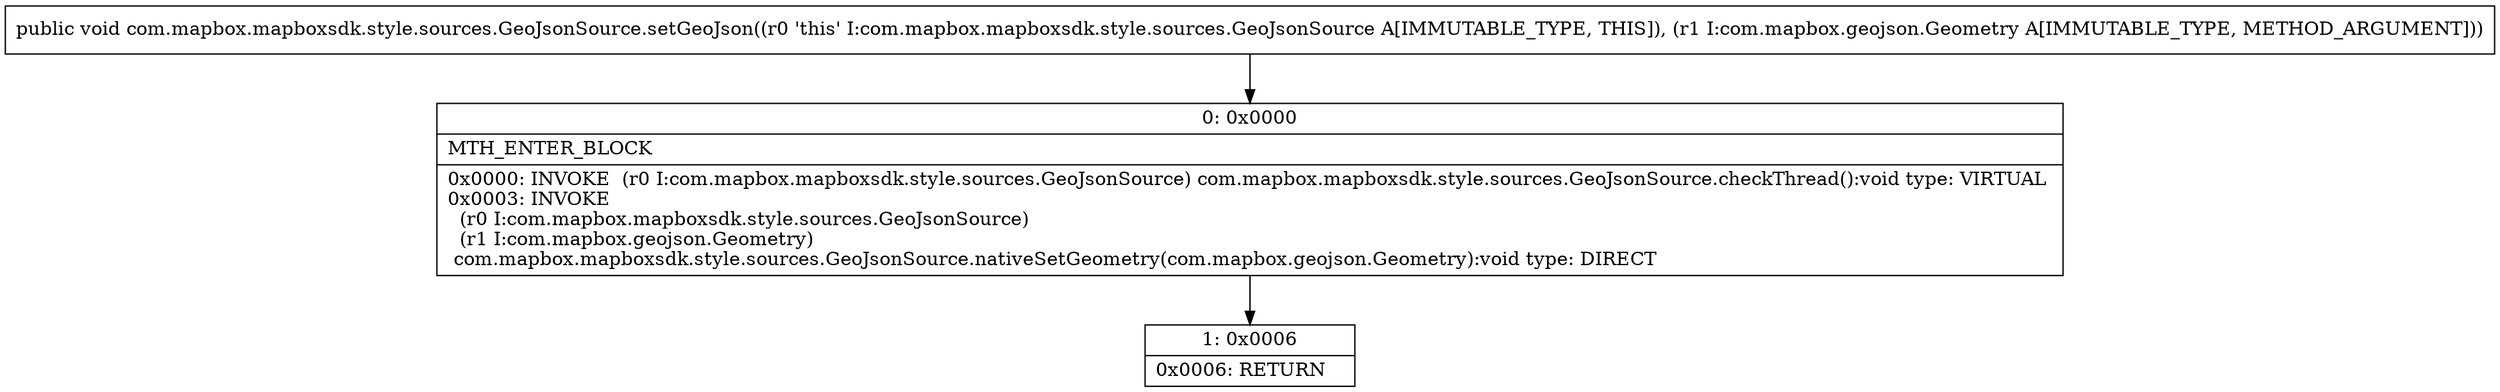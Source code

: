 digraph "CFG forcom.mapbox.mapboxsdk.style.sources.GeoJsonSource.setGeoJson(Lcom\/mapbox\/geojson\/Geometry;)V" {
Node_0 [shape=record,label="{0\:\ 0x0000|MTH_ENTER_BLOCK\l|0x0000: INVOKE  (r0 I:com.mapbox.mapboxsdk.style.sources.GeoJsonSource) com.mapbox.mapboxsdk.style.sources.GeoJsonSource.checkThread():void type: VIRTUAL \l0x0003: INVOKE  \l  (r0 I:com.mapbox.mapboxsdk.style.sources.GeoJsonSource)\l  (r1 I:com.mapbox.geojson.Geometry)\l com.mapbox.mapboxsdk.style.sources.GeoJsonSource.nativeSetGeometry(com.mapbox.geojson.Geometry):void type: DIRECT \l}"];
Node_1 [shape=record,label="{1\:\ 0x0006|0x0006: RETURN   \l}"];
MethodNode[shape=record,label="{public void com.mapbox.mapboxsdk.style.sources.GeoJsonSource.setGeoJson((r0 'this' I:com.mapbox.mapboxsdk.style.sources.GeoJsonSource A[IMMUTABLE_TYPE, THIS]), (r1 I:com.mapbox.geojson.Geometry A[IMMUTABLE_TYPE, METHOD_ARGUMENT])) }"];
MethodNode -> Node_0;
Node_0 -> Node_1;
}

